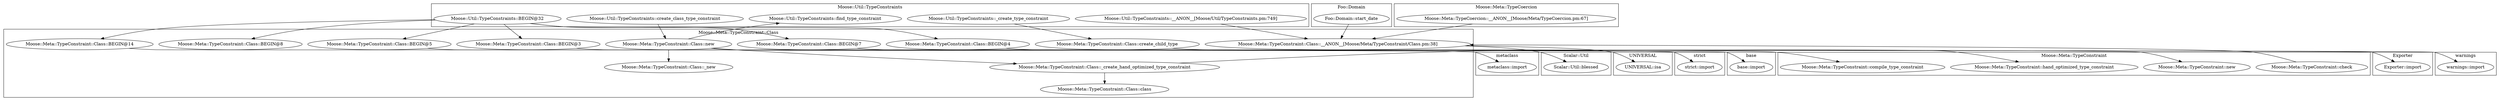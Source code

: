 digraph {
graph [overlap=false]
subgraph cluster_warnings {
	label="warnings";
	"warnings::import";
}
subgraph cluster_Moose_Util_TypeConstraints {
	label="Moose::Util::TypeConstraints";
	"Moose::Util::TypeConstraints::create_class_type_constraint";
	"Moose::Util::TypeConstraints::_create_type_constraint";
	"Moose::Util::TypeConstraints::__ANON__[Moose/Util/TypeConstraints.pm:749]";
	"Moose::Util::TypeConstraints::find_type_constraint";
	"Moose::Util::TypeConstraints::BEGIN@32";
}
subgraph cluster_metaclass {
	label="metaclass";
	"metaclass::import";
}
subgraph cluster_Scalar_Util {
	label="Scalar::Util";
	"Scalar::Util::blessed";
}
subgraph cluster_UNIVERSAL {
	label="UNIVERSAL";
	"UNIVERSAL::isa";
}
subgraph cluster_Moose_Meta_TypeConstraint_Class {
	label="Moose::Meta::TypeConstraint::Class";
	"Moose::Meta::TypeConstraint::Class::BEGIN@5";
	"Moose::Meta::TypeConstraint::Class::__ANON__[Moose/Meta/TypeConstraint/Class.pm:38]";
	"Moose::Meta::TypeConstraint::Class::BEGIN@3";
	"Moose::Meta::TypeConstraint::Class::class";
	"Moose::Meta::TypeConstraint::Class::BEGIN@14";
	"Moose::Meta::TypeConstraint::Class::new";
	"Moose::Meta::TypeConstraint::Class::_create_hand_optimized_type_constraint";
	"Moose::Meta::TypeConstraint::Class::_new";
	"Moose::Meta::TypeConstraint::Class::BEGIN@7";
	"Moose::Meta::TypeConstraint::Class::create_child_type";
	"Moose::Meta::TypeConstraint::Class::BEGIN@8";
	"Moose::Meta::TypeConstraint::Class::BEGIN@4";
}
subgraph cluster_Foo_Domain {
	label="Foo::Domain";
	"Foo::Domain::start_date";
}
subgraph cluster_base {
	label="base";
	"base::import";
}
subgraph cluster_strict {
	label="strict";
	"strict::import";
}
subgraph cluster_Exporter {
	label="Exporter";
	"Exporter::import";
}
subgraph cluster_Moose_Meta_TypeConstraint {
	label="Moose::Meta::TypeConstraint";
	"Moose::Meta::TypeConstraint::compile_type_constraint";
	"Moose::Meta::TypeConstraint::hand_optimized_type_constraint";
	"Moose::Meta::TypeConstraint::check";
	"Moose::Meta::TypeConstraint::new";
}
subgraph cluster_Moose_Meta_TypeCoercion {
	label="Moose::Meta::TypeCoercion";
	"Moose::Meta::TypeCoercion::__ANON__[Moose/Meta/TypeCoercion.pm:67]";
}
"Moose::Util::TypeConstraints::_create_type_constraint" -> "Moose::Meta::TypeConstraint::Class::create_child_type";
"Moose::Util::TypeConstraints::BEGIN@32" -> "Moose::Meta::TypeConstraint::Class::BEGIN@8";
"Moose::Meta::TypeConstraint::Class::new" -> "Moose::Meta::TypeConstraint::compile_type_constraint";
"Moose::Meta::TypeConstraint::Class::BEGIN@7" -> "Exporter::import";
"Moose::Meta::TypeConstraint::Class::new" -> "Moose::Util::TypeConstraints::find_type_constraint";
"Moose::Util::TypeConstraints::BEGIN@32" -> "Moose::Meta::TypeConstraint::Class::BEGIN@4";
"Moose::Meta::TypeConstraint::Class::__ANON__[Moose/Meta/TypeConstraint/Class.pm:38]" -> "Scalar::Util::blessed";
"Moose::Meta::TypeConstraint::Class::create_child_type" -> "Moose::Meta::TypeConstraint::new";
"Moose::Util::TypeConstraints::BEGIN@32" -> "Moose::Meta::TypeConstraint::Class::BEGIN@5";
"Moose::Meta::TypeConstraint::Class::new" -> "Moose::Meta::TypeConstraint::Class::_new";
"Moose::Meta::TypeConstraint::Class::_create_hand_optimized_type_constraint" -> "Moose::Meta::TypeConstraint::Class::class";
"Moose::Meta::TypeConstraint::Class::BEGIN@5" -> "metaclass::import";
"Moose::Util::TypeConstraints::BEGIN@32" -> "Moose::Meta::TypeConstraint::Class::BEGIN@3";
"Moose::Util::TypeConstraints::BEGIN@32" -> "Moose::Meta::TypeConstraint::Class::BEGIN@14";
"Moose::Meta::TypeConstraint::Class::new" -> "Moose::Meta::TypeConstraint::Class::_create_hand_optimized_type_constraint";
"Moose::Util::TypeConstraints::BEGIN@32" -> "Moose::Meta::TypeConstraint::Class::BEGIN@7";
"Moose::Meta::TypeConstraint::Class::_create_hand_optimized_type_constraint" -> "Moose::Meta::TypeConstraint::hand_optimized_type_constraint";
"Moose::Meta::TypeConstraint::Class::BEGIN@14" -> "base::import";
"Moose::Meta::TypeConstraint::Class::__ANON__[Moose/Meta/TypeConstraint/Class.pm:38]" -> "UNIVERSAL::isa";
"Moose::Meta::TypeConstraint::Class::BEGIN@4" -> "warnings::import";
"Moose::Util::TypeConstraints::__ANON__[Moose/Util/TypeConstraints.pm:749]" -> "Moose::Meta::TypeConstraint::Class::__ANON__[Moose/Meta/TypeConstraint/Class.pm:38]";
"Moose::Meta::TypeCoercion::__ANON__[Moose/Meta/TypeCoercion.pm:67]" -> "Moose::Meta::TypeConstraint::Class::__ANON__[Moose/Meta/TypeConstraint/Class.pm:38]";
"Moose::Meta::TypeConstraint::check" -> "Moose::Meta::TypeConstraint::Class::__ANON__[Moose/Meta/TypeConstraint/Class.pm:38]";
"Foo::Domain::start_date" -> "Moose::Meta::TypeConstraint::Class::__ANON__[Moose/Meta/TypeConstraint/Class.pm:38]";
"Moose::Util::TypeConstraints::create_class_type_constraint" -> "Moose::Meta::TypeConstraint::Class::new";
"Moose::Meta::TypeConstraint::Class::BEGIN@3" -> "strict::import";
}
